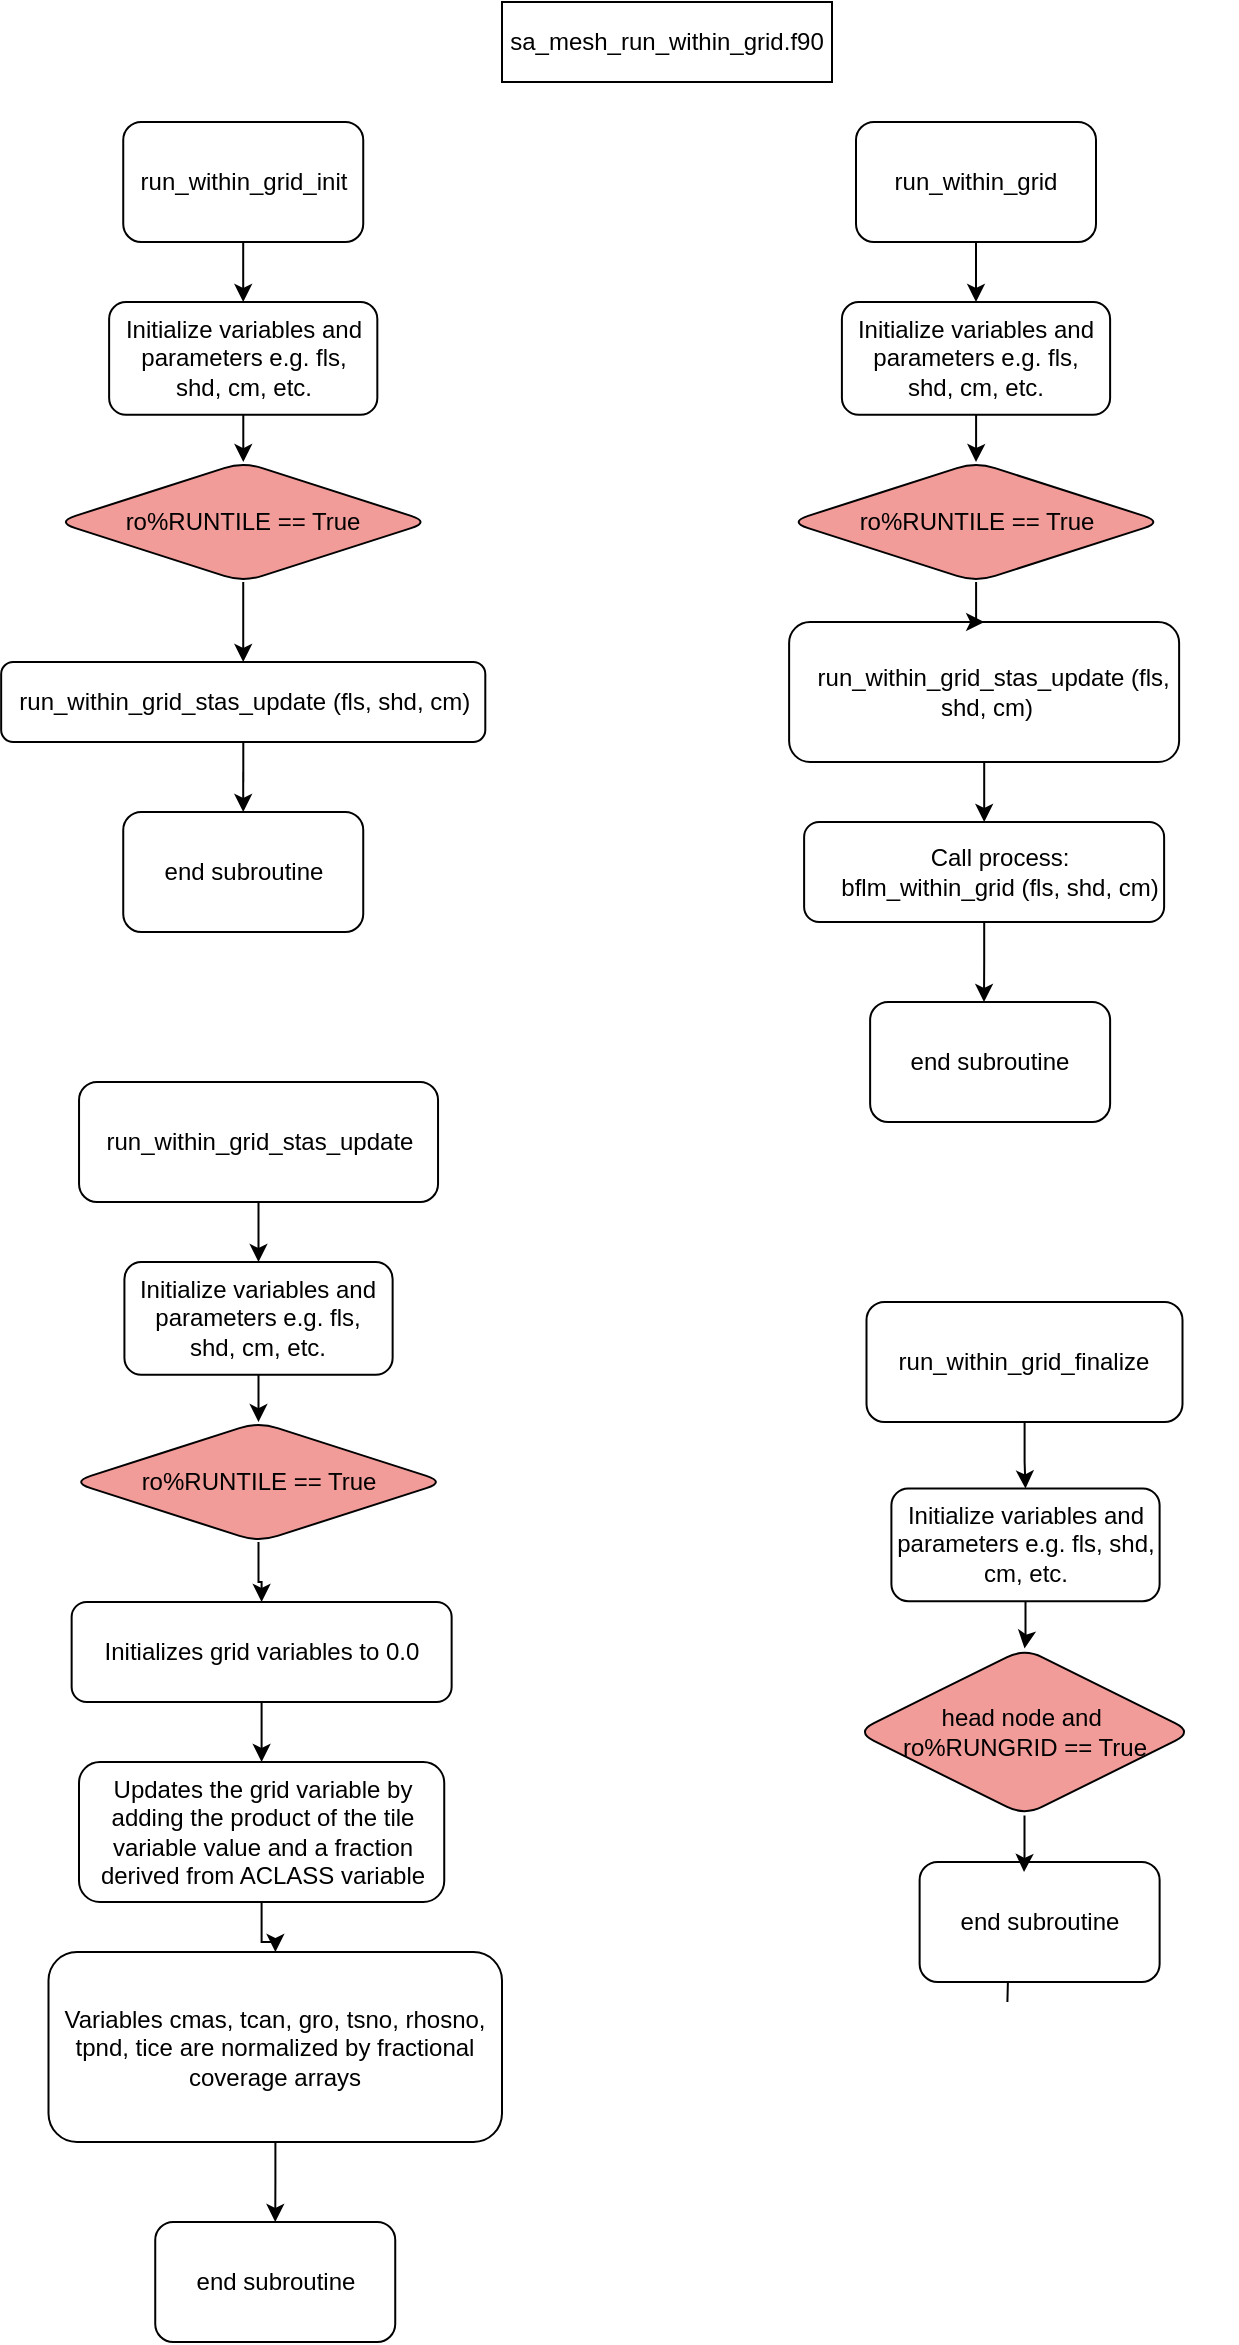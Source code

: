 <mxfile version="24.7.12">
  <diagram name="Page-1" id="S4Qsapw57uPhdEScr6_6">
    <mxGraphModel dx="1666" dy="749" grid="1" gridSize="10" guides="1" tooltips="1" connect="1" arrows="1" fold="1" page="1" pageScale="1" pageWidth="850" pageHeight="1100" math="0" shadow="0">
      <root>
        <mxCell id="0" />
        <mxCell id="1" parent="0" />
        <mxCell id="3MBttBxStycFvoHLmayV-1" value="sa_mesh_run_within_grid.f90" style="rounded=0;whiteSpace=wrap;html=1;" parent="1" vertex="1">
          <mxGeometry x="343" y="30" width="165" height="40" as="geometry" />
        </mxCell>
        <mxCell id="M-iVwE_etAoXfPvwNGPy-4" style="edgeStyle=orthogonalEdgeStyle;rounded=0;orthogonalLoop=1;jettySize=auto;html=1;entryX=0.5;entryY=0;entryDx=0;entryDy=0;" edge="1" parent="1" source="3MBttBxStycFvoHLmayV-3" target="M-iVwE_etAoXfPvwNGPy-3">
          <mxGeometry relative="1" as="geometry" />
        </mxCell>
        <mxCell id="3MBttBxStycFvoHLmayV-3" value="run_within_grid_init" style="rounded=1;whiteSpace=wrap;html=1;" parent="1" vertex="1">
          <mxGeometry x="153.62" y="90" width="120" height="60" as="geometry" />
        </mxCell>
        <mxCell id="M-iVwE_etAoXfPvwNGPy-10" style="edgeStyle=orthogonalEdgeStyle;rounded=0;orthogonalLoop=1;jettySize=auto;html=1;entryX=0.5;entryY=0;entryDx=0;entryDy=0;" edge="1" parent="1" source="3MBttBxStycFvoHLmayV-12" target="M-iVwE_etAoXfPvwNGPy-9">
          <mxGeometry relative="1" as="geometry" />
        </mxCell>
        <mxCell id="3MBttBxStycFvoHLmayV-12" value="run_within_grid" style="rounded=1;whiteSpace=wrap;html=1;" parent="1" vertex="1">
          <mxGeometry x="520" y="90" width="120" height="60" as="geometry" />
        </mxCell>
        <mxCell id="3MBttBxStycFvoHLmayV-23" value="" style="edgeStyle=orthogonalEdgeStyle;rounded=0;orthogonalLoop=1;jettySize=auto;html=1;" parent="1" source="3MBttBxStycFvoHLmayV-21" target="3MBttBxStycFvoHLmayV-22" edge="1">
          <mxGeometry relative="1" as="geometry" />
        </mxCell>
        <mxCell id="3MBttBxStycFvoHLmayV-21" value="&lt;div style=&quot;&quot;&gt;&lt;div style=&quot;text-align: center;&quot;&gt;&amp;nbsp; run_within_grid_stas_update&amp;nbsp;(fls, shd, cm)&lt;br&gt;&lt;/div&gt;&lt;/div&gt;" style="whiteSpace=wrap;html=1;rounded=1;align=left;" parent="1" vertex="1">
          <mxGeometry x="486.56" y="340" width="195" height="70" as="geometry" />
        </mxCell>
        <mxCell id="3MBttBxStycFvoHLmayV-25" value="" style="edgeStyle=orthogonalEdgeStyle;rounded=0;orthogonalLoop=1;jettySize=auto;html=1;" parent="1" source="3MBttBxStycFvoHLmayV-22" edge="1">
          <mxGeometry relative="1" as="geometry">
            <mxPoint x="584" y="530" as="targetPoint" />
          </mxGeometry>
        </mxCell>
        <mxCell id="3MBttBxStycFvoHLmayV-22" value="&lt;div style=&quot;text-align: center;&quot;&gt;&lt;span style=&quot;background-color: initial;&quot;&gt;&amp;nbsp; &amp;nbsp; &amp;nbsp;Call process:&lt;/span&gt;&lt;/div&gt;&lt;div style=&quot;text-align: center;&quot;&gt;&amp;nbsp; &amp;nbsp; &amp;nbsp;bflm_within_grid&amp;nbsp;(fls, shd, cm)&lt;br&gt;&lt;/div&gt;" style="whiteSpace=wrap;html=1;align=left;rounded=1;" parent="1" vertex="1">
          <mxGeometry x="494.06" y="440" width="180" height="50" as="geometry" />
        </mxCell>
        <mxCell id="M-iVwE_etAoXfPvwNGPy-36" style="edgeStyle=orthogonalEdgeStyle;rounded=0;orthogonalLoop=1;jettySize=auto;html=1;entryX=0.5;entryY=0;entryDx=0;entryDy=0;" edge="1" parent="1" source="3MBttBxStycFvoHLmayV-5" target="M-iVwE_etAoXfPvwNGPy-35">
          <mxGeometry relative="1" as="geometry" />
        </mxCell>
        <mxCell id="3MBttBxStycFvoHLmayV-5" value="&lt;div style=&quot;&quot;&gt;&lt;div style=&quot;text-align: center;&quot;&gt;&amp;nbsp; run_within_grid_stas_update&amp;nbsp;(fls, shd, cm)&lt;br&gt;&lt;/div&gt;&lt;/div&gt;" style="whiteSpace=wrap;html=1;rounded=1;align=left;" parent="1" vertex="1">
          <mxGeometry x="92.58" y="360" width="242.07" height="40" as="geometry" />
        </mxCell>
        <mxCell id="M-iVwE_etAoXfPvwNGPy-39" style="edgeStyle=orthogonalEdgeStyle;rounded=0;orthogonalLoop=1;jettySize=auto;html=1;" edge="1" parent="1" source="3MBttBxStycFvoHLmayV-19" target="M-iVwE_etAoXfPvwNGPy-38">
          <mxGeometry relative="1" as="geometry" />
        </mxCell>
        <mxCell id="3MBttBxStycFvoHLmayV-19" value="run_within_grid_stas_update" style="rounded=1;whiteSpace=wrap;html=1;" parent="1" vertex="1">
          <mxGeometry x="131.52" y="570" width="179.5" height="60" as="geometry" />
        </mxCell>
        <mxCell id="3MBttBxStycFvoHLmayV-27" value="" style="edgeStyle=orthogonalEdgeStyle;rounded=0;orthogonalLoop=1;jettySize=auto;html=1;" parent="1" source="3MBttBxStycFvoHLmayV-20" target="3MBttBxStycFvoHLmayV-26" edge="1">
          <mxGeometry relative="1" as="geometry" />
        </mxCell>
        <mxCell id="3MBttBxStycFvoHLmayV-20" value="Initializes grid variables to 0.0" style="whiteSpace=wrap;html=1;rounded=1;" parent="1" vertex="1">
          <mxGeometry x="127.82" y="830" width="190" height="50" as="geometry" />
        </mxCell>
        <mxCell id="3MBttBxStycFvoHLmayV-29" value="" style="edgeStyle=orthogonalEdgeStyle;rounded=0;orthogonalLoop=1;jettySize=auto;html=1;" parent="1" source="3MBttBxStycFvoHLmayV-26" target="3MBttBxStycFvoHLmayV-28" edge="1">
          <mxGeometry relative="1" as="geometry" />
        </mxCell>
        <mxCell id="3MBttBxStycFvoHLmayV-26" value="Updates the grid variable by adding the product of the tile variable value and a fraction derived from ACLASS variable" style="whiteSpace=wrap;html=1;rounded=1;" parent="1" vertex="1">
          <mxGeometry x="131.5" y="910" width="182.62" height="70" as="geometry" />
        </mxCell>
        <mxCell id="M-iVwE_etAoXfPvwNGPy-43" style="edgeStyle=orthogonalEdgeStyle;rounded=0;orthogonalLoop=1;jettySize=auto;html=1;entryX=0.5;entryY=0;entryDx=0;entryDy=0;" edge="1" parent="1" source="3MBttBxStycFvoHLmayV-28" target="M-iVwE_etAoXfPvwNGPy-42">
          <mxGeometry relative="1" as="geometry" />
        </mxCell>
        <mxCell id="3MBttBxStycFvoHLmayV-28" value="Variables&amp;nbsp;cmas, tcan, gro, tsno, rhosno, tpnd, tice are normalized by fractional coverage arrays" style="whiteSpace=wrap;html=1;rounded=1;" parent="1" vertex="1">
          <mxGeometry x="116.25" y="1005" width="226.75" height="95" as="geometry" />
        </mxCell>
        <mxCell id="M-iVwE_etAoXfPvwNGPy-6" style="edgeStyle=orthogonalEdgeStyle;rounded=0;orthogonalLoop=1;jettySize=auto;html=1;exitX=0.5;exitY=1;exitDx=0;exitDy=0;entryX=0.5;entryY=0;entryDx=0;entryDy=0;" edge="1" parent="1" source="M-iVwE_etAoXfPvwNGPy-1" target="3MBttBxStycFvoHLmayV-5">
          <mxGeometry relative="1" as="geometry" />
        </mxCell>
        <mxCell id="M-iVwE_etAoXfPvwNGPy-1" value="&lt;div&gt;ro%RUNTILE == True&lt;/div&gt;" style="rhombus;whiteSpace=wrap;html=1;rounded=1;fillColor=#F19C99;" vertex="1" parent="1">
          <mxGeometry x="120.17" y="260" width="186.89" height="60" as="geometry" />
        </mxCell>
        <mxCell id="M-iVwE_etAoXfPvwNGPy-5" style="edgeStyle=orthogonalEdgeStyle;rounded=0;orthogonalLoop=1;jettySize=auto;html=1;" edge="1" parent="1" source="M-iVwE_etAoXfPvwNGPy-3" target="M-iVwE_etAoXfPvwNGPy-1">
          <mxGeometry relative="1" as="geometry" />
        </mxCell>
        <mxCell id="M-iVwE_etAoXfPvwNGPy-3" value="Initialize variables and parameters e.g. fls, shd,&amp;nbsp;cm, etc." style="rounded=1;whiteSpace=wrap;html=1;" vertex="1" parent="1">
          <mxGeometry x="146.562" y="179.999" width="134.105" height="56.407" as="geometry" />
        </mxCell>
        <mxCell id="M-iVwE_etAoXfPvwNGPy-12" style="edgeStyle=orthogonalEdgeStyle;rounded=0;orthogonalLoop=1;jettySize=auto;html=1;entryX=0.5;entryY=0;entryDx=0;entryDy=0;" edge="1" parent="1" source="M-iVwE_etAoXfPvwNGPy-8" target="3MBttBxStycFvoHLmayV-21">
          <mxGeometry relative="1" as="geometry" />
        </mxCell>
        <mxCell id="M-iVwE_etAoXfPvwNGPy-8" value="&lt;div&gt;ro%RUNTILE == True&lt;/div&gt;" style="rhombus;whiteSpace=wrap;html=1;rounded=1;fillColor=#F19C99;" vertex="1" parent="1">
          <mxGeometry x="486.56" y="260" width="186.89" height="60" as="geometry" />
        </mxCell>
        <mxCell id="M-iVwE_etAoXfPvwNGPy-11" style="edgeStyle=orthogonalEdgeStyle;rounded=0;orthogonalLoop=1;jettySize=auto;html=1;entryX=0.5;entryY=0;entryDx=0;entryDy=0;" edge="1" parent="1" source="M-iVwE_etAoXfPvwNGPy-9" target="M-iVwE_etAoXfPvwNGPy-8">
          <mxGeometry relative="1" as="geometry" />
        </mxCell>
        <mxCell id="M-iVwE_etAoXfPvwNGPy-9" value="Initialize variables and parameters e.g. fls, shd,&amp;nbsp;cm, etc." style="rounded=1;whiteSpace=wrap;html=1;" vertex="1" parent="1">
          <mxGeometry x="512.952" y="179.999" width="134.105" height="56.407" as="geometry" />
        </mxCell>
        <mxCell id="M-iVwE_etAoXfPvwNGPy-34" value="end subroutine" style="whiteSpace=wrap;html=1;rounded=1;" vertex="1" parent="1">
          <mxGeometry x="527.06" y="530" width="120" height="60" as="geometry" />
        </mxCell>
        <mxCell id="M-iVwE_etAoXfPvwNGPy-35" value="end subroutine" style="whiteSpace=wrap;html=1;rounded=1;" vertex="1" parent="1">
          <mxGeometry x="153.62" y="435" width="120" height="60" as="geometry" />
        </mxCell>
        <mxCell id="M-iVwE_etAoXfPvwNGPy-41" style="edgeStyle=orthogonalEdgeStyle;rounded=0;orthogonalLoop=1;jettySize=auto;html=1;" edge="1" parent="1" source="M-iVwE_etAoXfPvwNGPy-37" target="3MBttBxStycFvoHLmayV-20">
          <mxGeometry relative="1" as="geometry" />
        </mxCell>
        <mxCell id="M-iVwE_etAoXfPvwNGPy-37" value="&lt;div&gt;ro%RUNTILE == True&lt;/div&gt;" style="rhombus;whiteSpace=wrap;html=1;rounded=1;fillColor=#F19C99;" vertex="1" parent="1">
          <mxGeometry x="127.82" y="740" width="186.89" height="60" as="geometry" />
        </mxCell>
        <mxCell id="M-iVwE_etAoXfPvwNGPy-40" style="edgeStyle=orthogonalEdgeStyle;rounded=0;orthogonalLoop=1;jettySize=auto;html=1;" edge="1" parent="1" source="M-iVwE_etAoXfPvwNGPy-38" target="M-iVwE_etAoXfPvwNGPy-37">
          <mxGeometry relative="1" as="geometry" />
        </mxCell>
        <mxCell id="M-iVwE_etAoXfPvwNGPy-38" value="Initialize variables and parameters e.g. fls, shd,&amp;nbsp;cm, etc." style="rounded=1;whiteSpace=wrap;html=1;" vertex="1" parent="1">
          <mxGeometry x="154.212" y="659.999" width="134.105" height="56.407" as="geometry" />
        </mxCell>
        <mxCell id="M-iVwE_etAoXfPvwNGPy-42" value="end subroutine" style="whiteSpace=wrap;html=1;rounded=1;" vertex="1" parent="1">
          <mxGeometry x="169.62" y="1140" width="120" height="60" as="geometry" />
        </mxCell>
        <mxCell id="M-iVwE_etAoXfPvwNGPy-44" value="" style="group" vertex="1" connectable="0" parent="1">
          <mxGeometry x="520" y="680" width="190" height="438" as="geometry" />
        </mxCell>
        <mxCell id="M-iVwE_etAoXfPvwNGPy-45" value="" style="edgeStyle=orthogonalEdgeStyle;rounded=0;orthogonalLoop=1;jettySize=auto;html=1;" edge="1" parent="M-iVwE_etAoXfPvwNGPy-44" source="M-iVwE_etAoXfPvwNGPy-46" target="M-iVwE_etAoXfPvwNGPy-51">
          <mxGeometry relative="1" as="geometry">
            <mxPoint x="83.25" y="92" as="targetPoint" />
          </mxGeometry>
        </mxCell>
        <mxCell id="M-iVwE_etAoXfPvwNGPy-46" value="run_within_grid_finalize" style="rounded=1;whiteSpace=wrap;html=1;" vertex="1" parent="M-iVwE_etAoXfPvwNGPy-44">
          <mxGeometry x="5.25" width="158" height="60" as="geometry" />
        </mxCell>
        <mxCell id="M-iVwE_etAoXfPvwNGPy-47" value="" style="edgeStyle=orthogonalEdgeStyle;rounded=0;orthogonalLoop=1;jettySize=auto;html=1;" edge="1" parent="M-iVwE_etAoXfPvwNGPy-44" target="M-iVwE_etAoXfPvwNGPy-49">
          <mxGeometry relative="1" as="geometry">
            <mxPoint x="75.7" y="350" as="sourcePoint" />
          </mxGeometry>
        </mxCell>
        <mxCell id="M-iVwE_etAoXfPvwNGPy-49" value="end subroutine" style="whiteSpace=wrap;html=1;rounded=1;" vertex="1" parent="M-iVwE_etAoXfPvwNGPy-44">
          <mxGeometry x="31.81" y="280" width="120" height="60" as="geometry" />
        </mxCell>
        <mxCell id="M-iVwE_etAoXfPvwNGPy-50" style="edgeStyle=orthogonalEdgeStyle;rounded=0;orthogonalLoop=1;jettySize=auto;html=1;entryX=0.5;entryY=0;entryDx=0;entryDy=0;" edge="1" parent="M-iVwE_etAoXfPvwNGPy-44" source="M-iVwE_etAoXfPvwNGPy-51" target="M-iVwE_etAoXfPvwNGPy-52">
          <mxGeometry relative="1" as="geometry" />
        </mxCell>
        <mxCell id="M-iVwE_etAoXfPvwNGPy-51" value="Initialize variables and parameters e.g. fls, shd, cm, etc." style="rounded=1;whiteSpace=wrap;html=1;" vertex="1" parent="M-iVwE_etAoXfPvwNGPy-44">
          <mxGeometry x="17.702" y="93.209" width="134.105" height="56.407" as="geometry" />
        </mxCell>
        <mxCell id="M-iVwE_etAoXfPvwNGPy-52" value="head node and&amp;nbsp;&lt;div&gt;ro%RUNGRID == True&lt;/div&gt;" style="rhombus;whiteSpace=wrap;html=1;rounded=1;fillColor=#F19C99;" vertex="1" parent="M-iVwE_etAoXfPvwNGPy-44">
          <mxGeometry y="173.21" width="168.5" height="83.59" as="geometry" />
        </mxCell>
        <mxCell id="M-iVwE_etAoXfPvwNGPy-54" style="edgeStyle=orthogonalEdgeStyle;rounded=0;orthogonalLoop=1;jettySize=auto;html=1;entryX=0.435;entryY=0.083;entryDx=0;entryDy=0;entryPerimeter=0;" edge="1" parent="M-iVwE_etAoXfPvwNGPy-44" source="M-iVwE_etAoXfPvwNGPy-52" target="M-iVwE_etAoXfPvwNGPy-49">
          <mxGeometry relative="1" as="geometry" />
        </mxCell>
      </root>
    </mxGraphModel>
  </diagram>
</mxfile>
